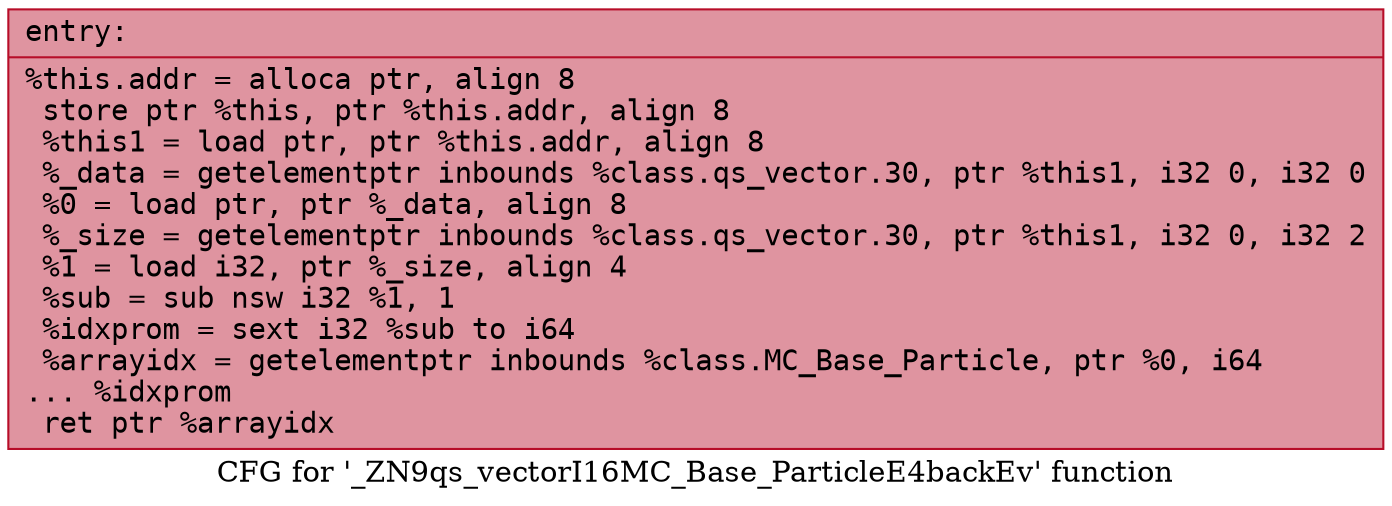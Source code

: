 digraph "CFG for '_ZN9qs_vectorI16MC_Base_ParticleE4backEv' function" {
	label="CFG for '_ZN9qs_vectorI16MC_Base_ParticleE4backEv' function";

	Node0x5650e439eeb0 [shape=record,color="#b70d28ff", style=filled, fillcolor="#b70d2870" fontname="Courier",label="{entry:\l|  %this.addr = alloca ptr, align 8\l  store ptr %this, ptr %this.addr, align 8\l  %this1 = load ptr, ptr %this.addr, align 8\l  %_data = getelementptr inbounds %class.qs_vector.30, ptr %this1, i32 0, i32 0\l  %0 = load ptr, ptr %_data, align 8\l  %_size = getelementptr inbounds %class.qs_vector.30, ptr %this1, i32 0, i32 2\l  %1 = load i32, ptr %_size, align 4\l  %sub = sub nsw i32 %1, 1\l  %idxprom = sext i32 %sub to i64\l  %arrayidx = getelementptr inbounds %class.MC_Base_Particle, ptr %0, i64\l... %idxprom\l  ret ptr %arrayidx\l}"];
}
